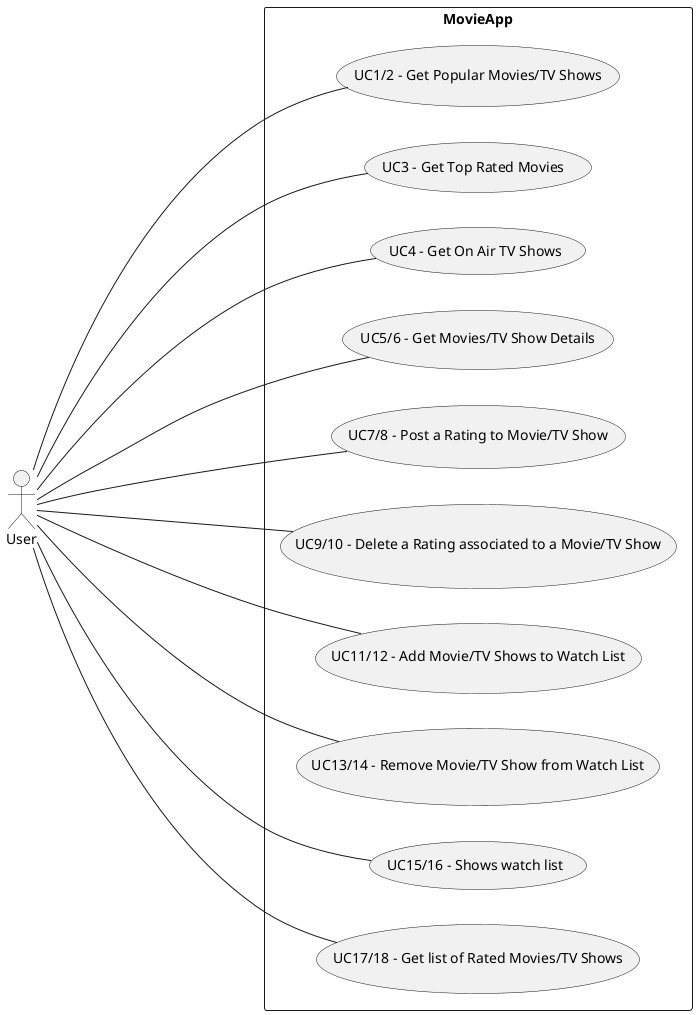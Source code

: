 @startuml
'https://plantuml.com/use-case-diagram

left to right direction

rectangle MovieApp{
    usecase "UC1/2 - Get Popular Movies/TV Shows" as UC1
    usecase "UC3 - Get Top Rated Movies " as UC2
    usecase "UC4 - Get On Air TV Shows" as UC3
    usecase "UC5/6 - Get Movies/TV Show Details" as UC4
    usecase "UC7/8 - Post a Rating to Movie/TV Show" as UC5
    usecase "UC9/10 - Delete a Rating associated to a Movie/TV Show" as UC6
    usecase "UC11/12 - Add Movie/TV Shows to Watch List" as UC7
    usecase "UC13/14 - Remove Movie/TV Show from Watch List" as UC8
    usecase "UC15/16 - Shows watch list" as UC9
    usecase "UC17/18 - Get list of Rated Movies/TV Shows" as UC10
}

User -- UC1
User ----- UC2
User -- UC3
User -- UC4
User -- UC5
User -- UC6
User -- UC7
User -- UC8
User -- UC9
User -- UC10

@enduml
